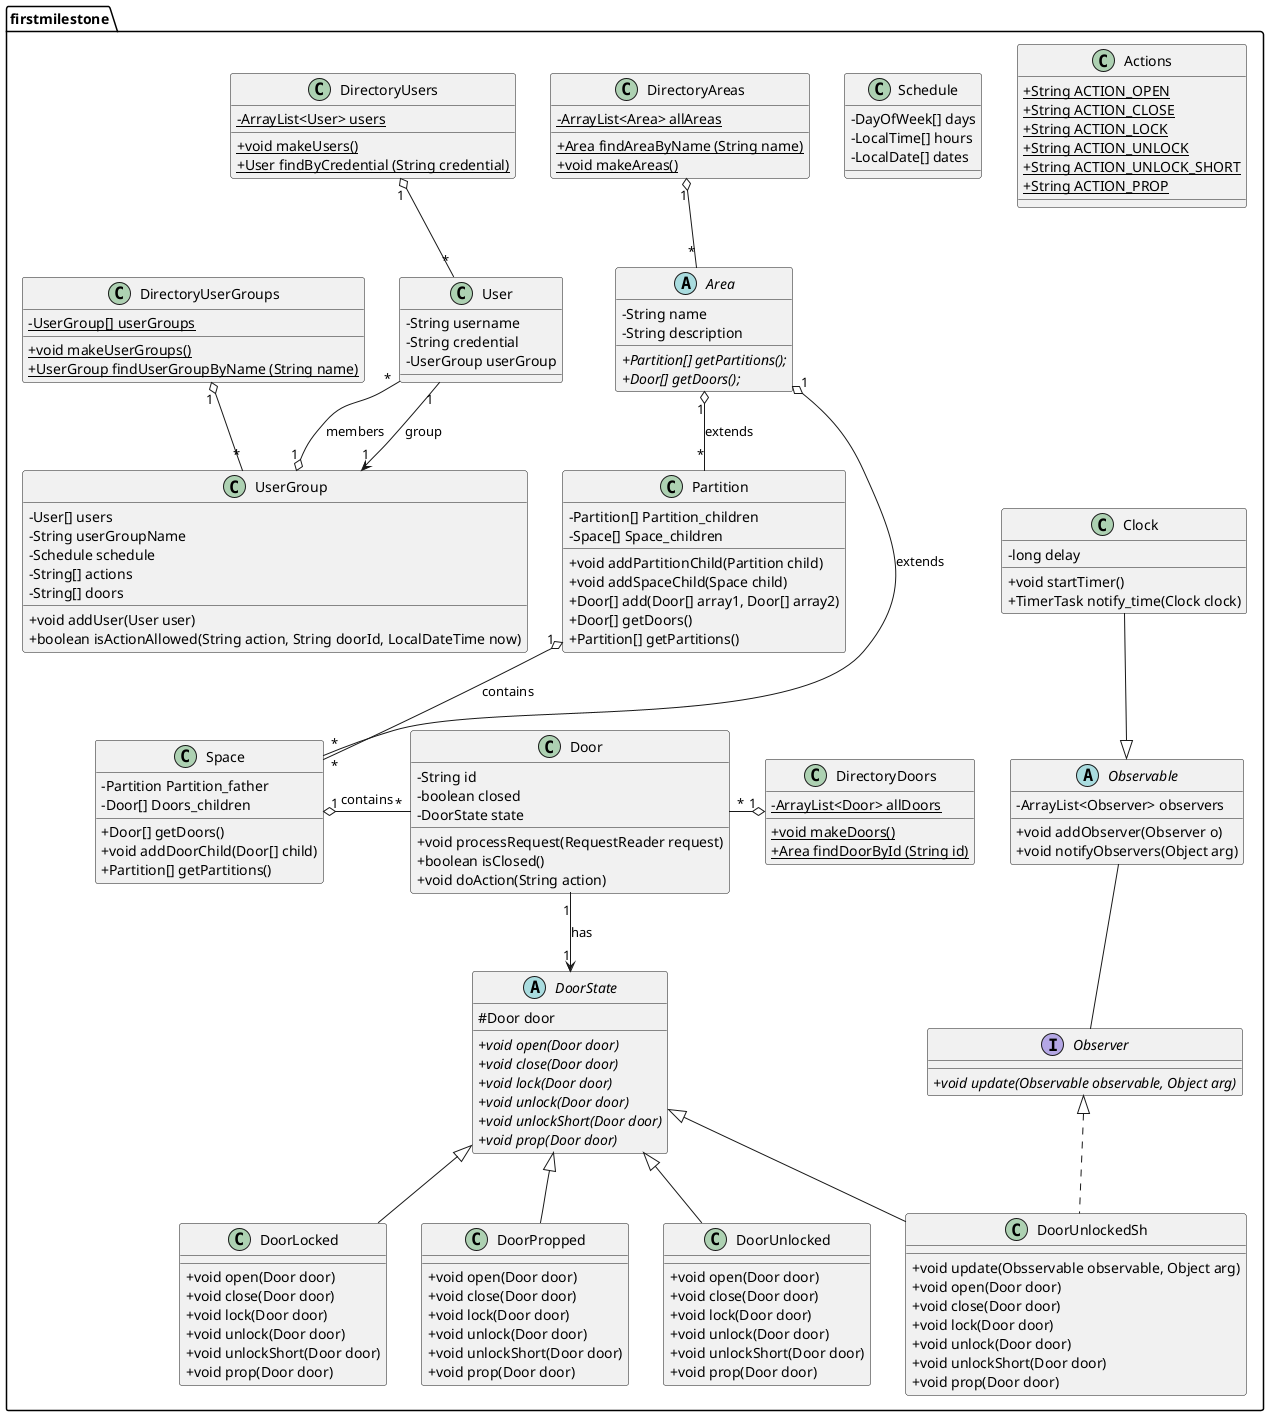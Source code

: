 @startuml firstMilestoneDiagram
skinparam classAttributeIconSize 0

package "firstmilestone" {

  class Actions {
    {static} + String ACTION_OPEN
    {static} + String ACTION_CLOSE
    {static} + String ACTION_LOCK
    {static} + String ACTION_UNLOCK
    {static} + String ACTION_UNLOCK_SHORT
    {static} + String ACTION_PROP
  }

  abstract Area {
    -String name
    -String description
    {abstract} +Partition[] getPartitions();
    {abstract} +Door[] getDoors();
  }

  class Space {
    -Partition Partition_father
    -Door[] Doors_children
    +Door[] getDoors()
    +void addDoorChild(Door[] child)
    +Partition[] getPartitions()
  }

  class Partition {
    -Partition[] Partition_children
    -Space[] Space_children
    +void addPartitionChild(Partition child)
    +void addSpaceChild(Space child)
    +Door[] add(Door[] array1, Door[] array2)
    +Door[] getDoors()
    +Partition[] getPartitions()
  }

  class Schedule {
    -DayOfWeek[] days
    -LocalTime[] hours
    -LocalDate[] dates
  }

  class User {
    -String username
    -String credential
    -UserGroup userGroup
  }

  class UserGroup {
    -User[] users
    -String userGroupName
    -Schedule schedule
    -String[] actions
    -String[] doors
    
    +void addUser(User user)
    +boolean isActionAllowed(String action, String doorId, LocalDateTime now)
  }

  class Door {
    -String id
    -boolean closed
    -DoorState state
   
    +void processRequest(RequestReader request)
    +boolean isClosed()
    +void doAction(String action)

  }

  abstract class DoorState {
    #  Door door
    {abstract} +void open(Door door)
    {abstract} +void close(Door door)
    {abstract} +void lock(Door door)
    {abstract} +void unlock(Door door)
    {abstract} +void unlockShort(Door door)
    {abstract} +void prop(Door door)
  }

  class DoorLocked{
    +void open(Door door)
    +void close(Door door)
    +void lock(Door door)
    +void unlock(Door door)
    +void unlockShort(Door door)
    +void prop(Door door)
    }
  class DoorPropped{
    +void open(Door door)
    +void close(Door door)
    +void lock(Door door)
    +void unlock(Door door)
    +void unlockShort(Door door)
    +void prop(Door door)
    }
  class DoorUnlocked{
    +void open(Door door)
    +void close(Door door)
    +void lock(Door door)
    +void unlock(Door door)
    +void unlockShort(Door door)
    +void prop(Door door)
    }

  class DoorUnlockedSh{
    +void update(Obsservable observable, Object arg)
    +void open(Door door)
    +void close(Door door)
    +void lock(Door door)
    +void unlock(Door door)
    +void unlockShort(Door door)
    +void prop(Door door)
    }

  ' Directory singletons
  class DirectoryAreas {
    {static} - ArrayList<Area> allAreas 
    {static} + Area findAreaByName (String name)
    {static} + void makeAreas()
  }

  class DirectoryDoors {
    {static} - ArrayList<Door> allDoors 
    {static} + void makeDoors()
    {static} + Area findDoorById (String id)
  }

  class DirectoryUsers {
    {static} - ArrayList<User> users
    {static} + void makeUsers()
    {static} + User findByCredential (String credential)
  }

  class DirectoryUserGroups {
    {static} - UserGroup[] userGroups
    {static} + void makeUserGroups()
    {static} + UserGroup findUserGroupByName (String name)
  }

  class Clock {
    - long delay
    + void startTimer()
    + TimerTask notify_time(Clock clock)
  }

  abstract class Observable {
    - ArrayList<Observer> observers
    + void addObserver(Observer o)
    + void notifyObservers(Object arg)
  }

  interface Observer {
    {abstract} + void update(Observable observable, Object arg)
  }

}

' Relationships
UserGroup "1" o-- "*" User : members
DoorUnlockedSh .u.|> Observer
Observer -u- Observable
Observable <|-u- Clock
User "1" --> "1" UserGroup : group
Area "1" o-- "*" Space : extends
Partition "1" o-- "*" Space : contains
Space "1" o-r- "*" Door : contains
Area "1" o-- "*" Partition : extends
Door "1" -d-> "1" DoorState : has
DoorUnlockedSh -u-|>  DoorState
DoorUnlocked -u-|> DoorState
DoorLocked -u-|> DoorState
DoorPropped -u-|> DoorState
DirectoryAreas "1" o-- "*" Area
DirectoryDoors "1" o-l- "*" Door
DirectoryUsers "1" o-- "*" User
DirectoryUserGroups "1" o-- "*" UserGroup

@enduml
